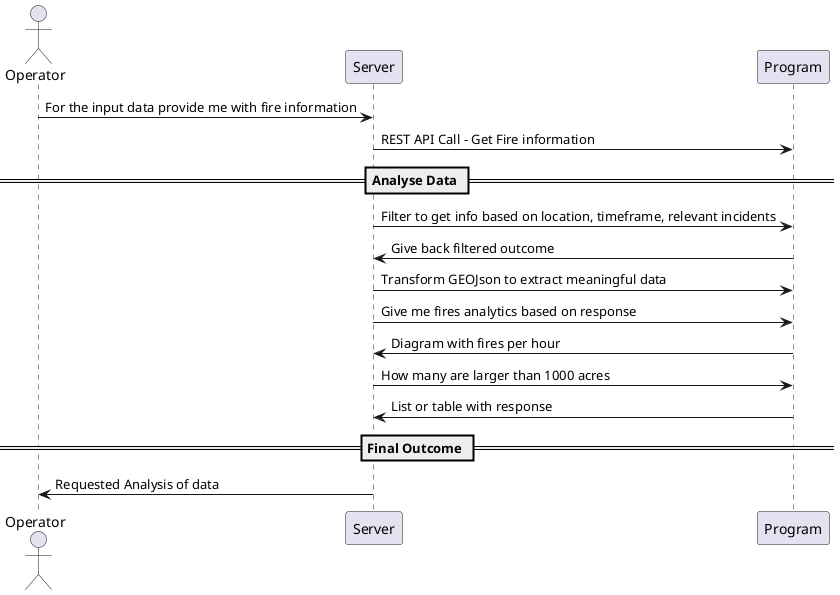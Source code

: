@startuml OroraTech Application

actor Operator
participant Server
participant Program



Operator->Server: For the input data provide me with fire information
Server->Program: REST API Call - Get Fire information

== Analyse Data ==
Server->Program: Filter to get info based on location, timeframe, relevant incidents
Program->Server: Give back filtered outcome
Server->Program: Transform GEOJson to extract meaningful data
Server->Program: Give me fires analytics based on response
Program->Server: Diagram with fires per hour
Server->Program: How many are larger than 1000 acres
Program->Server: List or table with response

== Final Outcome ==
Server->Operator: Requested Analysis of data
